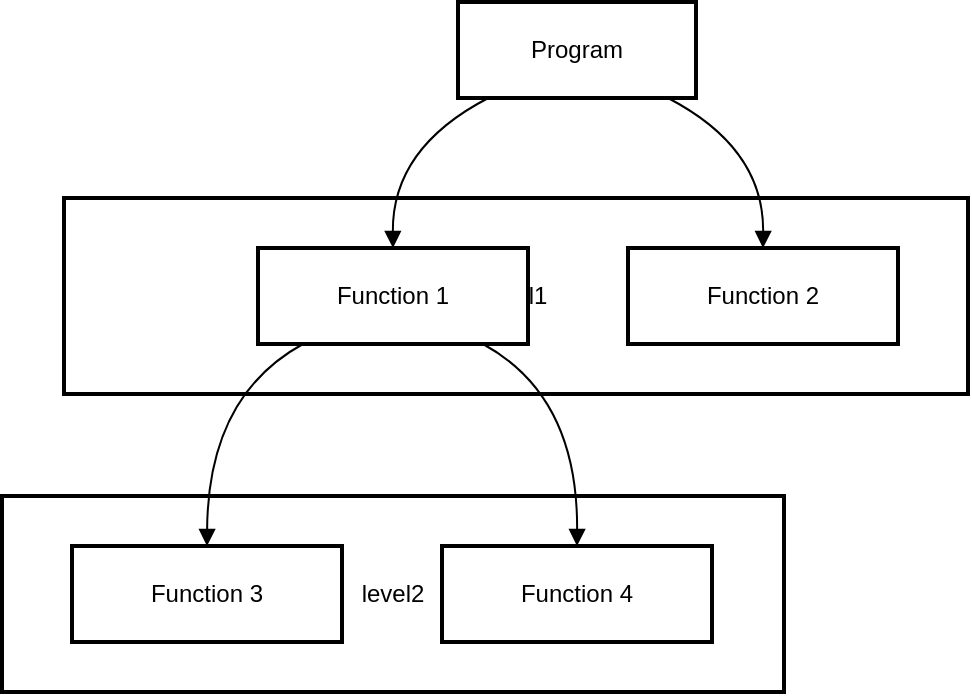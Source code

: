 <mxfile version="24.7.16">
  <diagram name="Page-1" id="wgURjcqNy4XIyl6hM_ZT">
    <mxGraphModel>
      <root>
        <mxCell id="0" />
        <mxCell id="1" parent="0" />
        <mxCell id="2" value="level2" style="whiteSpace=wrap;strokeWidth=2;" vertex="1" parent="1">
          <mxGeometry x="8" y="255" width="391" height="98" as="geometry" />
        </mxCell>
        <mxCell id="3" value="level1" style="whiteSpace=wrap;strokeWidth=2;" vertex="1" parent="1">
          <mxGeometry x="39" y="106" width="452" height="98" as="geometry" />
        </mxCell>
        <mxCell id="4" value="Program" style="whiteSpace=wrap;strokeWidth=2;" vertex="1" parent="1">
          <mxGeometry x="236" y="8" width="119" height="48" as="geometry" />
        </mxCell>
        <mxCell id="5" value="Function 1" style="whiteSpace=wrap;strokeWidth=2;" vertex="1" parent="1">
          <mxGeometry x="136" y="131" width="135" height="48" as="geometry" />
        </mxCell>
        <mxCell id="6" value="Function 2" style="whiteSpace=wrap;strokeWidth=2;" vertex="1" parent="1">
          <mxGeometry x="321" y="131" width="135" height="48" as="geometry" />
        </mxCell>
        <mxCell id="7" value="Function 3" style="whiteSpace=wrap;strokeWidth=2;" vertex="1" parent="1">
          <mxGeometry x="43" y="280" width="135" height="48" as="geometry" />
        </mxCell>
        <mxCell id="8" value="Function 4" style="whiteSpace=wrap;strokeWidth=2;" vertex="1" parent="1">
          <mxGeometry x="228" y="280" width="135" height="48" as="geometry" />
        </mxCell>
        <mxCell id="9" value="" style="curved=1;startArrow=none;endArrow=block;exitX=0.12;exitY=1.01;entryX=0.5;entryY=0.01;" edge="1" parent="1" source="4" target="5">
          <mxGeometry relative="1" as="geometry">
            <Array as="points">
              <mxPoint x="203" y="81" />
            </Array>
          </mxGeometry>
        </mxCell>
        <mxCell id="10" value="" style="curved=1;startArrow=none;endArrow=block;exitX=0.89;exitY=1.01;entryX=0.5;entryY=0.01;" edge="1" parent="1" source="4" target="6">
          <mxGeometry relative="1" as="geometry">
            <Array as="points">
              <mxPoint x="389" y="81" />
            </Array>
          </mxGeometry>
        </mxCell>
        <mxCell id="11" value="" style="curved=1;startArrow=none;endArrow=block;exitX=0.16;exitY=1.01;entryX=0.5;entryY=-0.01;" edge="1" parent="1" source="5" target="7">
          <mxGeometry relative="1" as="geometry">
            <Array as="points">
              <mxPoint x="111" y="205" />
            </Array>
          </mxGeometry>
        </mxCell>
        <mxCell id="12" value="" style="curved=1;startArrow=none;endArrow=block;exitX=0.84;exitY=1.01;entryX=0.5;entryY=-0.01;" edge="1" parent="1" source="5" target="8">
          <mxGeometry relative="1" as="geometry">
            <Array as="points">
              <mxPoint x="296" y="205" />
            </Array>
          </mxGeometry>
        </mxCell>
      </root>
    </mxGraphModel>
  </diagram>
</mxfile>
